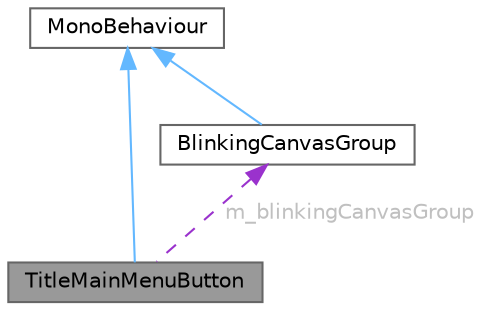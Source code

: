 digraph "TitleMainMenuButton"
{
 // LATEX_PDF_SIZE
  bgcolor="transparent";
  edge [fontname=Helvetica,fontsize=10,labelfontname=Helvetica,labelfontsize=10];
  node [fontname=Helvetica,fontsize=10,shape=box,height=0.2,width=0.4];
  Node1 [id="Node000001",label="TitleMainMenuButton",height=0.2,width=0.4,color="gray40", fillcolor="grey60", style="filled", fontcolor="black",tooltip="タイトル画面のメインメニューのボタンの処理(吉田)"];
  Node2 -> Node1 [id="edge1_Node000001_Node000002",dir="back",color="steelblue1",style="solid",tooltip=" "];
  Node2 [id="Node000002",label="MonoBehaviour",height=0.2,width=0.4,color="gray40", fillcolor="white", style="filled",tooltip=" "];
  Node3 -> Node1 [id="edge2_Node000001_Node000003",dir="back",color="darkorchid3",style="dashed",tooltip=" ",label=" m_blinkingCanvasGroup",fontcolor="grey" ];
  Node3 [id="Node000003",label="BlinkingCanvasGroup",height=0.2,width=0.4,color="gray40", fillcolor="white", style="filled",URL="$class_blinking_canvas_group.html",tooltip="キャンバスグループを点滅させる"];
  Node2 -> Node3 [id="edge3_Node000003_Node000002",dir="back",color="steelblue1",style="solid",tooltip=" "];
}
